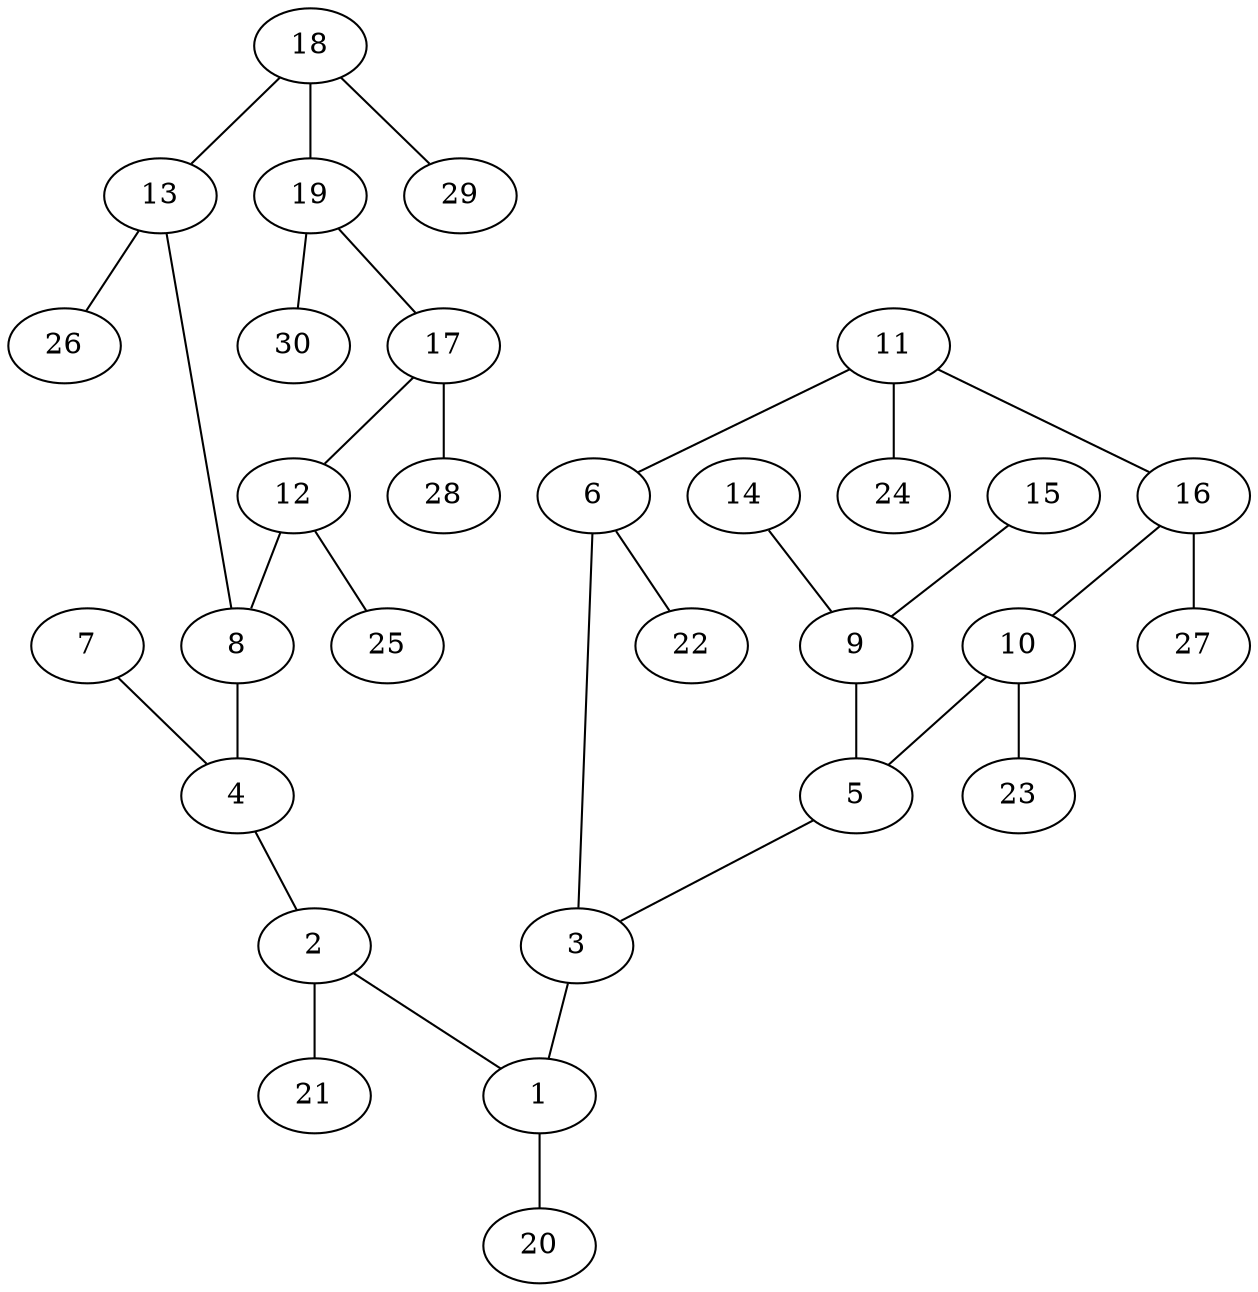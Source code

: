 graph molecule_881 {
	1	 [chem=C];
	20	 [chem=H];
	1 -- 20	 [valence=1];
	2	 [chem=C];
	2 -- 1	 [valence=2];
	21	 [chem=H];
	2 -- 21	 [valence=1];
	3	 [chem=C];
	3 -- 1	 [valence=1];
	4	 [chem=C];
	4 -- 2	 [valence=1];
	5	 [chem=C];
	5 -- 3	 [valence=2];
	6	 [chem=C];
	6 -- 3	 [valence=1];
	22	 [chem=H];
	6 -- 22	 [valence=1];
	7	 [chem=O];
	7 -- 4	 [valence=2];
	8	 [chem=C];
	8 -- 4	 [valence=1];
	9	 [chem=N];
	9 -- 5	 [valence=1];
	10	 [chem=C];
	10 -- 5	 [valence=1];
	23	 [chem=H];
	10 -- 23	 [valence=1];
	11	 [chem=C];
	11 -- 6	 [valence=2];
	16	 [chem=C];
	11 -- 16	 [valence=1];
	24	 [chem=H];
	11 -- 24	 [valence=1];
	12	 [chem=C];
	12 -- 8	 [valence=2];
	25	 [chem=H];
	12 -- 25	 [valence=1];
	13	 [chem=C];
	13 -- 8	 [valence=1];
	26	 [chem=H];
	13 -- 26	 [valence=1];
	14	 [chem=O];
	14 -- 9	 [valence=2];
	15	 [chem=O];
	15 -- 9	 [valence=1];
	16 -- 10	 [valence=2];
	27	 [chem=H];
	16 -- 27	 [valence=1];
	17	 [chem=C];
	17 -- 12	 [valence=1];
	28	 [chem=H];
	17 -- 28	 [valence=1];
	18	 [chem=C];
	18 -- 13	 [valence=2];
	19	 [chem=C];
	18 -- 19	 [valence=1];
	29	 [chem=H];
	18 -- 29	 [valence=1];
	19 -- 17	 [valence=2];
	30	 [chem=H];
	19 -- 30	 [valence=1];
}
